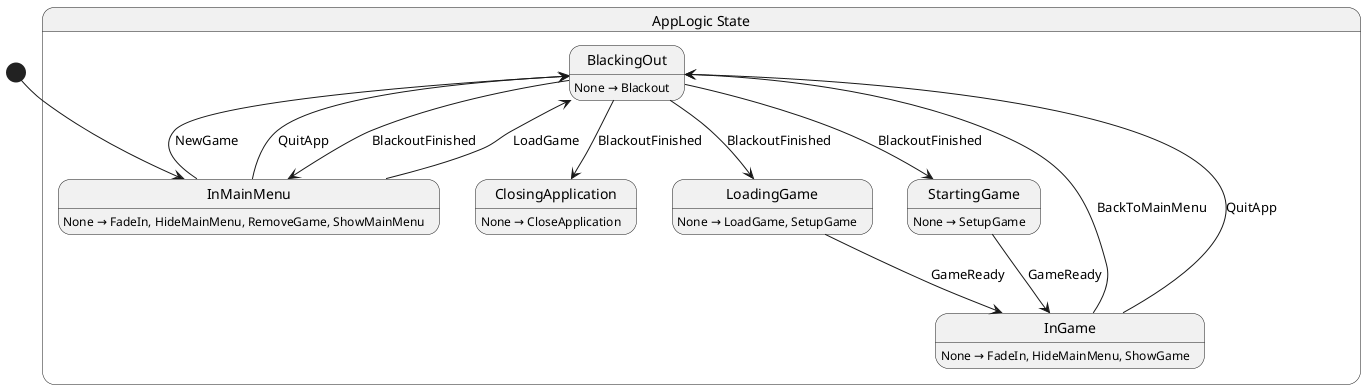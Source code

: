 @startuml AppLogic
state "AppLogic State" as Shellguard_AppLogic_State {
  state "BlackingOut" as Shellguard_AppLogic_State_BlackingOut
  state "ClosingApplication" as Shellguard_AppLogic_State_ClosingApplication
  state "InGame" as Shellguard_AppLogic_State_InGame
  state "InMainMenu" as Shellguard_AppLogic_State_InMainMenu
  state "LoadingGame" as Shellguard_AppLogic_State_LoadingGame
  state "StartingGame" as Shellguard_AppLogic_State_StartingGame
}

Shellguard_AppLogic_State_BlackingOut --> Shellguard_AppLogic_State_ClosingApplication : BlackoutFinished
Shellguard_AppLogic_State_BlackingOut --> Shellguard_AppLogic_State_InMainMenu : BlackoutFinished
Shellguard_AppLogic_State_BlackingOut --> Shellguard_AppLogic_State_LoadingGame : BlackoutFinished
Shellguard_AppLogic_State_BlackingOut --> Shellguard_AppLogic_State_StartingGame : BlackoutFinished
Shellguard_AppLogic_State_InGame --> Shellguard_AppLogic_State_BlackingOut : BackToMainMenu
Shellguard_AppLogic_State_InGame --> Shellguard_AppLogic_State_BlackingOut : QuitApp
Shellguard_AppLogic_State_InMainMenu --> Shellguard_AppLogic_State_BlackingOut : LoadGame
Shellguard_AppLogic_State_InMainMenu --> Shellguard_AppLogic_State_BlackingOut : NewGame
Shellguard_AppLogic_State_InMainMenu --> Shellguard_AppLogic_State_BlackingOut : QuitApp
Shellguard_AppLogic_State_LoadingGame --> Shellguard_AppLogic_State_InGame : GameReady
Shellguard_AppLogic_State_StartingGame --> Shellguard_AppLogic_State_InGame : GameReady

Shellguard_AppLogic_State_BlackingOut : None → Blackout
Shellguard_AppLogic_State_ClosingApplication : None → CloseApplication
Shellguard_AppLogic_State_InGame : None → FadeIn, HideMainMenu, ShowGame
Shellguard_AppLogic_State_InMainMenu : None → FadeIn, HideMainMenu, RemoveGame, ShowMainMenu
Shellguard_AppLogic_State_LoadingGame : None → LoadGame, SetupGame
Shellguard_AppLogic_State_StartingGame : None → SetupGame

[*] --> Shellguard_AppLogic_State_InMainMenu
@enduml
